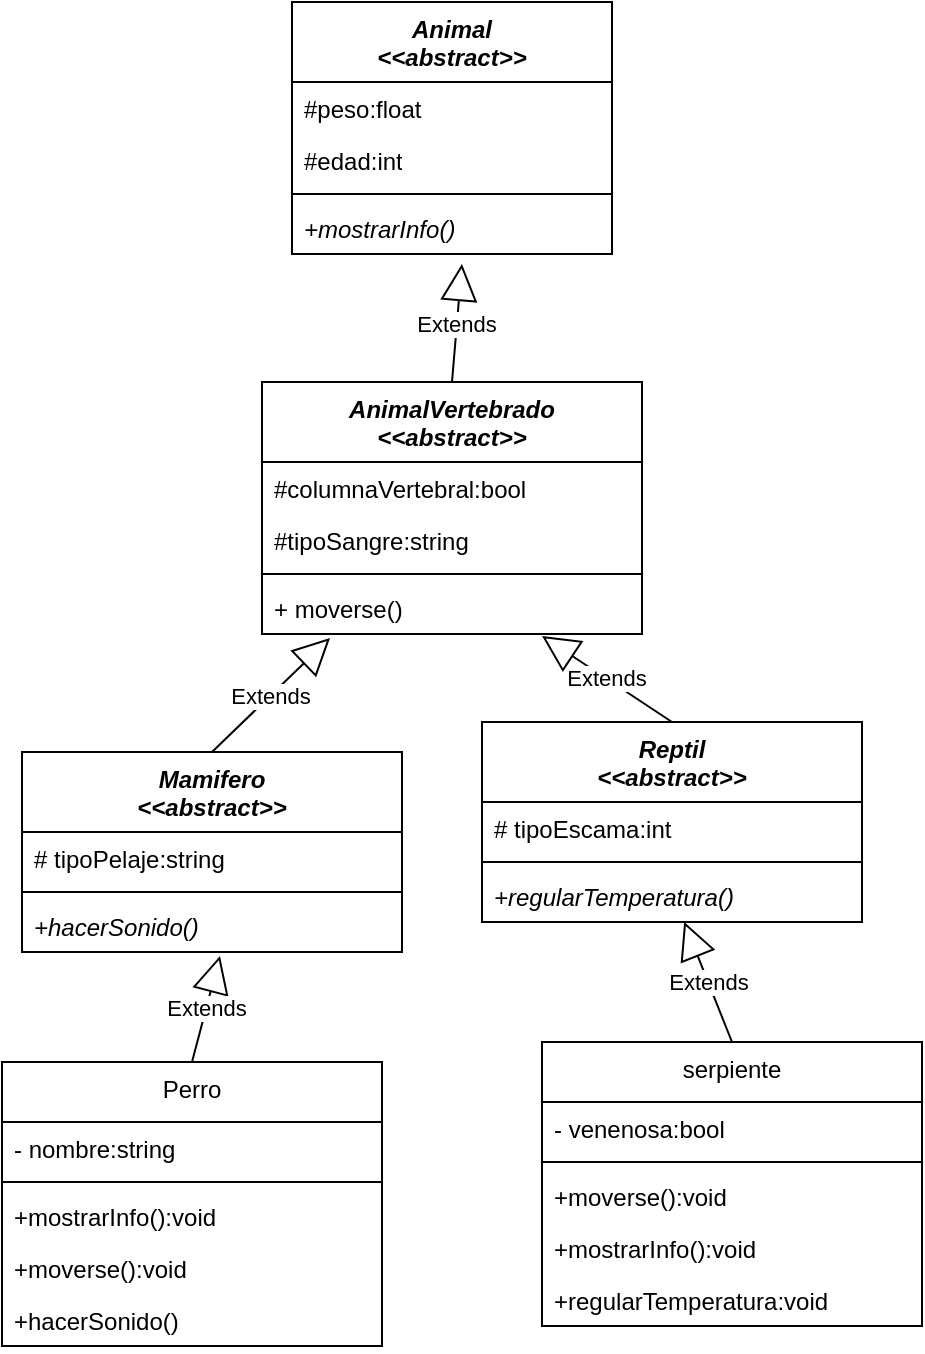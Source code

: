<mxfile version="24.8.1">
  <diagram name="Página-1" id="ggZcHVy0PSfSkl5ASgoR">
    <mxGraphModel dx="435" dy="425" grid="1" gridSize="10" guides="1" tooltips="1" connect="1" arrows="1" fold="1" page="1" pageScale="1" pageWidth="827" pageHeight="1169" math="0" shadow="0">
      <root>
        <mxCell id="0" />
        <mxCell id="1" parent="0" />
        <mxCell id="OESV_r1HYKynZpGPRfqN-1" value="&lt;div&gt;&lt;i&gt;Animal&lt;/i&gt;&lt;/div&gt;&lt;i&gt;&amp;lt;&amp;lt;abstract&amp;gt;&amp;gt;&lt;/i&gt;" style="swimlane;fontStyle=1;align=center;verticalAlign=top;childLayout=stackLayout;horizontal=1;startSize=40;horizontalStack=0;resizeParent=1;resizeParentMax=0;resizeLast=0;collapsible=1;marginBottom=0;whiteSpace=wrap;html=1;" vertex="1" parent="1">
          <mxGeometry x="325" y="160" width="160" height="126" as="geometry" />
        </mxCell>
        <mxCell id="OESV_r1HYKynZpGPRfqN-2" value="#peso:float&lt;div&gt;&lt;br&gt;&lt;/div&gt;" style="text;strokeColor=none;fillColor=none;align=left;verticalAlign=top;spacingLeft=4;spacingRight=4;overflow=hidden;rotatable=0;points=[[0,0.5],[1,0.5]];portConstraint=eastwest;whiteSpace=wrap;html=1;" vertex="1" parent="OESV_r1HYKynZpGPRfqN-1">
          <mxGeometry y="40" width="160" height="26" as="geometry" />
        </mxCell>
        <mxCell id="OESV_r1HYKynZpGPRfqN-5" value="#edad:int&lt;div&gt;&lt;br&gt;&lt;/div&gt;" style="text;strokeColor=none;fillColor=none;align=left;verticalAlign=top;spacingLeft=4;spacingRight=4;overflow=hidden;rotatable=0;points=[[0,0.5],[1,0.5]];portConstraint=eastwest;whiteSpace=wrap;html=1;" vertex="1" parent="OESV_r1HYKynZpGPRfqN-1">
          <mxGeometry y="66" width="160" height="26" as="geometry" />
        </mxCell>
        <mxCell id="OESV_r1HYKynZpGPRfqN-3" value="" style="line;strokeWidth=1;fillColor=none;align=left;verticalAlign=middle;spacingTop=-1;spacingLeft=3;spacingRight=3;rotatable=0;labelPosition=right;points=[];portConstraint=eastwest;strokeColor=inherit;" vertex="1" parent="OESV_r1HYKynZpGPRfqN-1">
          <mxGeometry y="92" width="160" height="8" as="geometry" />
        </mxCell>
        <mxCell id="OESV_r1HYKynZpGPRfqN-4" value="&lt;i&gt;+mostrarInfo()&lt;/i&gt;" style="text;strokeColor=none;fillColor=none;align=left;verticalAlign=top;spacingLeft=4;spacingRight=4;overflow=hidden;rotatable=0;points=[[0,0.5],[1,0.5]];portConstraint=eastwest;whiteSpace=wrap;html=1;" vertex="1" parent="OESV_r1HYKynZpGPRfqN-1">
          <mxGeometry y="100" width="160" height="26" as="geometry" />
        </mxCell>
        <mxCell id="OESV_r1HYKynZpGPRfqN-7" value="&lt;div&gt;&lt;i&gt;AnimalVertebrado&lt;/i&gt;&lt;/div&gt;&lt;i&gt;&amp;lt;&amp;lt;abstract&amp;gt;&amp;gt;&lt;/i&gt;" style="swimlane;fontStyle=1;align=center;verticalAlign=top;childLayout=stackLayout;horizontal=1;startSize=40;horizontalStack=0;resizeParent=1;resizeParentMax=0;resizeLast=0;collapsible=1;marginBottom=0;whiteSpace=wrap;html=1;" vertex="1" parent="1">
          <mxGeometry x="310" y="350" width="190" height="126" as="geometry" />
        </mxCell>
        <mxCell id="OESV_r1HYKynZpGPRfqN-13" value="#columnaVertebral:bool&lt;div&gt;&lt;br&gt;&lt;div&gt;&lt;br&gt;&lt;/div&gt;&lt;/div&gt;" style="text;strokeColor=none;fillColor=none;align=left;verticalAlign=top;spacingLeft=4;spacingRight=4;overflow=hidden;rotatable=0;points=[[0,0.5],[1,0.5]];portConstraint=eastwest;whiteSpace=wrap;html=1;" vertex="1" parent="OESV_r1HYKynZpGPRfqN-7">
          <mxGeometry y="40" width="190" height="26" as="geometry" />
        </mxCell>
        <mxCell id="OESV_r1HYKynZpGPRfqN-9" value="#tipoSangre:string&lt;div&gt;&lt;br&gt;&lt;div&gt;&lt;br&gt;&lt;/div&gt;&lt;/div&gt;" style="text;strokeColor=none;fillColor=none;align=left;verticalAlign=top;spacingLeft=4;spacingRight=4;overflow=hidden;rotatable=0;points=[[0,0.5],[1,0.5]];portConstraint=eastwest;whiteSpace=wrap;html=1;" vertex="1" parent="OESV_r1HYKynZpGPRfqN-7">
          <mxGeometry y="66" width="190" height="26" as="geometry" />
        </mxCell>
        <mxCell id="OESV_r1HYKynZpGPRfqN-10" value="" style="line;strokeWidth=1;fillColor=none;align=left;verticalAlign=middle;spacingTop=-1;spacingLeft=3;spacingRight=3;rotatable=0;labelPosition=right;points=[];portConstraint=eastwest;strokeColor=inherit;" vertex="1" parent="OESV_r1HYKynZpGPRfqN-7">
          <mxGeometry y="92" width="190" height="8" as="geometry" />
        </mxCell>
        <mxCell id="OESV_r1HYKynZpGPRfqN-14" value="&lt;span style=&quot;--tw-border-spacing-x: 0; --tw-border-spacing-y: 0; --tw-translate-x: 0; --tw-translate-y: 0; --tw-rotate: 0; --tw-skew-x: 0; --tw-skew-y: 0; --tw-scale-x: 1; --tw-scale-y: 1; --tw-pan-x: ; --tw-pan-y: ; --tw-pinch-zoom: ; --tw-scroll-snap-strictness: proximity; --tw-ordinal: ; --tw-slashed-zero: ; --tw-numeric-figure: ; --tw-numeric-spacing: ; --tw-numeric-fraction: ; --tw-ring-inset: ; --tw-ring-offset-width: 0px; --tw-ring-offset-color: #fff; --tw-ring-color: rgb(59 130 246 / .5); --tw-ring-offset-shadow: 0 0 #0000; --tw-ring-shadow: 0 0 #0000; --tw-shadow: 0 0 #0000; --tw-shadow-colored: 0 0 #0000; --tw-blur: ; --tw-brightness: ; --tw-contrast: ; --tw-grayscale: ; --tw-hue-rotate: ; --tw-invert: ; --tw-saturate: ; --tw-sepia: ; --tw-drop-shadow: ; --tw-backdrop-blur: ; --tw-backdrop-brightness: ; --tw-backdrop-contrast: ; --tw-backdrop-grayscale: ; --tw-backdrop-hue-rotate: ; --tw-backdrop-invert: ; --tw-backdrop-opacity: ; --tw-backdrop-saturate: ; --tw-backdrop-sepia: ;&quot;&gt;+ moverse()&lt;/span&gt;" style="text;strokeColor=none;fillColor=none;align=left;verticalAlign=top;spacingLeft=4;spacingRight=4;overflow=hidden;rotatable=0;points=[[0,0.5],[1,0.5]];portConstraint=eastwest;whiteSpace=wrap;html=1;" vertex="1" parent="OESV_r1HYKynZpGPRfqN-7">
          <mxGeometry y="100" width="190" height="26" as="geometry" />
        </mxCell>
        <mxCell id="OESV_r1HYKynZpGPRfqN-15" value="&lt;div&gt;&lt;i&gt;Mamifero&lt;/i&gt;&lt;/div&gt;&lt;i&gt;&amp;lt;&amp;lt;abstract&amp;gt;&amp;gt;&lt;/i&gt;" style="swimlane;fontStyle=1;align=center;verticalAlign=top;childLayout=stackLayout;horizontal=1;startSize=40;horizontalStack=0;resizeParent=1;resizeParentMax=0;resizeLast=0;collapsible=1;marginBottom=0;whiteSpace=wrap;html=1;" vertex="1" parent="1">
          <mxGeometry x="190" y="535" width="190" height="100" as="geometry" />
        </mxCell>
        <mxCell id="OESV_r1HYKynZpGPRfqN-16" value="# tipoPelaje:string&lt;div&gt;&lt;br&gt;&lt;/div&gt;" style="text;strokeColor=none;fillColor=none;align=left;verticalAlign=top;spacingLeft=4;spacingRight=4;overflow=hidden;rotatable=0;points=[[0,0.5],[1,0.5]];portConstraint=eastwest;whiteSpace=wrap;html=1;" vertex="1" parent="OESV_r1HYKynZpGPRfqN-15">
          <mxGeometry y="40" width="190" height="26" as="geometry" />
        </mxCell>
        <mxCell id="OESV_r1HYKynZpGPRfqN-19" value="" style="line;strokeWidth=1;fillColor=none;align=left;verticalAlign=middle;spacingTop=-1;spacingLeft=3;spacingRight=3;rotatable=0;labelPosition=right;points=[];portConstraint=eastwest;strokeColor=inherit;" vertex="1" parent="OESV_r1HYKynZpGPRfqN-15">
          <mxGeometry y="66" width="190" height="8" as="geometry" />
        </mxCell>
        <mxCell id="OESV_r1HYKynZpGPRfqN-22" value="&lt;i style=&quot;--tw-border-spacing-x: 0; --tw-border-spacing-y: 0; --tw-translate-x: 0; --tw-translate-y: 0; --tw-rotate: 0; --tw-skew-x: 0; --tw-skew-y: 0; --tw-scale-x: 1; --tw-scale-y: 1; --tw-pan-x: ; --tw-pan-y: ; --tw-pinch-zoom: ; --tw-scroll-snap-strictness: proximity; --tw-ordinal: ; --tw-slashed-zero: ; --tw-numeric-figure: ; --tw-numeric-spacing: ; --tw-numeric-fraction: ; --tw-ring-inset: ; --tw-ring-offset-width: 0px; --tw-ring-offset-color: #fff; --tw-ring-color: rgb(59 130 246 / .5); --tw-ring-offset-shadow: 0 0 #0000; --tw-ring-shadow: 0 0 #0000; --tw-shadow: 0 0 #0000; --tw-shadow-colored: 0 0 #0000; --tw-blur: ; --tw-brightness: ; --tw-contrast: ; --tw-grayscale: ; --tw-hue-rotate: ; --tw-invert: ; --tw-saturate: ; --tw-sepia: ; --tw-drop-shadow: ; --tw-backdrop-blur: ; --tw-backdrop-brightness: ; --tw-backdrop-contrast: ; --tw-backdrop-grayscale: ; --tw-backdrop-hue-rotate: ; --tw-backdrop-invert: ; --tw-backdrop-opacity: ; --tw-backdrop-saturate: ; --tw-backdrop-sepia: ;&quot;&gt;+hacerSonido()&lt;/i&gt;" style="text;strokeColor=none;fillColor=none;align=left;verticalAlign=top;spacingLeft=4;spacingRight=4;overflow=hidden;rotatable=0;points=[[0,0.5],[1,0.5]];portConstraint=eastwest;whiteSpace=wrap;html=1;" vertex="1" parent="OESV_r1HYKynZpGPRfqN-15">
          <mxGeometry y="74" width="190" height="26" as="geometry" />
        </mxCell>
        <mxCell id="OESV_r1HYKynZpGPRfqN-23" value="&lt;div&gt;&lt;i&gt;Reptil&lt;/i&gt;&lt;/div&gt;&lt;i&gt;&amp;lt;&amp;lt;abstract&amp;gt;&amp;gt;&lt;/i&gt;" style="swimlane;fontStyle=1;align=center;verticalAlign=top;childLayout=stackLayout;horizontal=1;startSize=40;horizontalStack=0;resizeParent=1;resizeParentMax=0;resizeLast=0;collapsible=1;marginBottom=0;whiteSpace=wrap;html=1;" vertex="1" parent="1">
          <mxGeometry x="420" y="520" width="190" height="100" as="geometry" />
        </mxCell>
        <mxCell id="OESV_r1HYKynZpGPRfqN-24" value="# tipoEscama:int&lt;div&gt;&lt;br&gt;&lt;/div&gt;" style="text;strokeColor=none;fillColor=none;align=left;verticalAlign=top;spacingLeft=4;spacingRight=4;overflow=hidden;rotatable=0;points=[[0,0.5],[1,0.5]];portConstraint=eastwest;whiteSpace=wrap;html=1;" vertex="1" parent="OESV_r1HYKynZpGPRfqN-23">
          <mxGeometry y="40" width="190" height="26" as="geometry" />
        </mxCell>
        <mxCell id="OESV_r1HYKynZpGPRfqN-27" value="" style="line;strokeWidth=1;fillColor=none;align=left;verticalAlign=middle;spacingTop=-1;spacingLeft=3;spacingRight=3;rotatable=0;labelPosition=right;points=[];portConstraint=eastwest;strokeColor=inherit;" vertex="1" parent="OESV_r1HYKynZpGPRfqN-23">
          <mxGeometry y="66" width="190" height="8" as="geometry" />
        </mxCell>
        <mxCell id="OESV_r1HYKynZpGPRfqN-30" value="&lt;i&gt;+regularTemperatura()&lt;/i&gt;" style="text;strokeColor=none;fillColor=none;align=left;verticalAlign=top;spacingLeft=4;spacingRight=4;overflow=hidden;rotatable=0;points=[[0,0.5],[1,0.5]];portConstraint=eastwest;whiteSpace=wrap;html=1;" vertex="1" parent="OESV_r1HYKynZpGPRfqN-23">
          <mxGeometry y="74" width="190" height="26" as="geometry" />
        </mxCell>
        <mxCell id="OESV_r1HYKynZpGPRfqN-33" value="Extends" style="endArrow=block;endSize=16;endFill=0;html=1;rounded=0;entryX=0.531;entryY=1.192;entryDx=0;entryDy=0;entryPerimeter=0;exitX=0.5;exitY=0;exitDx=0;exitDy=0;" edge="1" parent="1" source="OESV_r1HYKynZpGPRfqN-7" target="OESV_r1HYKynZpGPRfqN-4">
          <mxGeometry width="160" relative="1" as="geometry">
            <mxPoint x="405" y="380" as="sourcePoint" />
            <mxPoint x="520" y="360" as="targetPoint" />
          </mxGeometry>
        </mxCell>
        <mxCell id="OESV_r1HYKynZpGPRfqN-34" value="Extends" style="endArrow=block;endSize=16;endFill=0;html=1;rounded=0;entryX=0.179;entryY=1.077;entryDx=0;entryDy=0;exitX=0.5;exitY=0;exitDx=0;exitDy=0;entryPerimeter=0;" edge="1" parent="1" source="OESV_r1HYKynZpGPRfqN-15" target="OESV_r1HYKynZpGPRfqN-14">
          <mxGeometry width="160" relative="1" as="geometry">
            <mxPoint x="415" y="390" as="sourcePoint" />
            <mxPoint x="333.94" y="506.004" as="targetPoint" />
          </mxGeometry>
        </mxCell>
        <mxCell id="OESV_r1HYKynZpGPRfqN-35" value="Extends" style="endArrow=block;endSize=16;endFill=0;html=1;rounded=0;exitX=0.5;exitY=0;exitDx=0;exitDy=0;entryX=0.737;entryY=1.038;entryDx=0;entryDy=0;entryPerimeter=0;" edge="1" parent="1" source="OESV_r1HYKynZpGPRfqN-23" target="OESV_r1HYKynZpGPRfqN-14">
          <mxGeometry width="160" relative="1" as="geometry">
            <mxPoint x="275" y="620" as="sourcePoint" />
            <mxPoint x="464.09" y="499.01" as="targetPoint" />
          </mxGeometry>
        </mxCell>
        <mxCell id="OESV_r1HYKynZpGPRfqN-36" value="&lt;span style=&quot;font-weight: normal;&quot;&gt;Perro&lt;/span&gt;" style="swimlane;fontStyle=1;align=center;verticalAlign=top;childLayout=stackLayout;horizontal=1;startSize=30;horizontalStack=0;resizeParent=1;resizeParentMax=0;resizeLast=0;collapsible=1;marginBottom=0;whiteSpace=wrap;html=1;" vertex="1" parent="1">
          <mxGeometry x="180" y="690" width="190" height="142" as="geometry" />
        </mxCell>
        <mxCell id="OESV_r1HYKynZpGPRfqN-37" value="- nombre:string&lt;div&gt;&lt;br&gt;&lt;/div&gt;" style="text;strokeColor=none;fillColor=none;align=left;verticalAlign=top;spacingLeft=4;spacingRight=4;overflow=hidden;rotatable=0;points=[[0,0.5],[1,0.5]];portConstraint=eastwest;whiteSpace=wrap;html=1;" vertex="1" parent="OESV_r1HYKynZpGPRfqN-36">
          <mxGeometry y="30" width="190" height="26" as="geometry" />
        </mxCell>
        <mxCell id="OESV_r1HYKynZpGPRfqN-38" value="" style="line;strokeWidth=1;fillColor=none;align=left;verticalAlign=middle;spacingTop=-1;spacingLeft=3;spacingRight=3;rotatable=0;labelPosition=right;points=[];portConstraint=eastwest;strokeColor=inherit;" vertex="1" parent="OESV_r1HYKynZpGPRfqN-36">
          <mxGeometry y="56" width="190" height="8" as="geometry" />
        </mxCell>
        <mxCell id="OESV_r1HYKynZpGPRfqN-51" value="&lt;span style=&quot;--tw-border-spacing-x: 0; --tw-border-spacing-y: 0; --tw-translate-x: 0; --tw-translate-y: 0; --tw-rotate: 0; --tw-skew-x: 0; --tw-skew-y: 0; --tw-scale-x: 1; --tw-scale-y: 1; --tw-pan-x: ; --tw-pan-y: ; --tw-pinch-zoom: ; --tw-scroll-snap-strictness: proximity; --tw-ordinal: ; --tw-slashed-zero: ; --tw-numeric-figure: ; --tw-numeric-spacing: ; --tw-numeric-fraction: ; --tw-ring-inset: ; --tw-ring-offset-width: 0px; --tw-ring-offset-color: #fff; --tw-ring-color: rgb(59 130 246 / .5); --tw-ring-offset-shadow: 0 0 #0000; --tw-ring-shadow: 0 0 #0000; --tw-shadow: 0 0 #0000; --tw-shadow-colored: 0 0 #0000; --tw-blur: ; --tw-brightness: ; --tw-contrast: ; --tw-grayscale: ; --tw-hue-rotate: ; --tw-invert: ; --tw-saturate: ; --tw-sepia: ; --tw-drop-shadow: ; --tw-backdrop-blur: ; --tw-backdrop-brightness: ; --tw-backdrop-contrast: ; --tw-backdrop-grayscale: ; --tw-backdrop-hue-rotate: ; --tw-backdrop-invert: ; --tw-backdrop-opacity: ; --tw-backdrop-saturate: ; --tw-backdrop-sepia: ;&quot;&gt;+mostrarInfo():void&lt;/span&gt;" style="text;strokeColor=none;fillColor=none;align=left;verticalAlign=top;spacingLeft=4;spacingRight=4;overflow=hidden;rotatable=0;points=[[0,0.5],[1,0.5]];portConstraint=eastwest;whiteSpace=wrap;html=1;" vertex="1" parent="OESV_r1HYKynZpGPRfqN-36">
          <mxGeometry y="64" width="190" height="26" as="geometry" />
        </mxCell>
        <mxCell id="OESV_r1HYKynZpGPRfqN-52" value="&lt;span style=&quot;--tw-border-spacing-x: 0; --tw-border-spacing-y: 0; --tw-translate-x: 0; --tw-translate-y: 0; --tw-rotate: 0; --tw-skew-x: 0; --tw-skew-y: 0; --tw-scale-x: 1; --tw-scale-y: 1; --tw-pan-x: ; --tw-pan-y: ; --tw-pinch-zoom: ; --tw-scroll-snap-strictness: proximity; --tw-ordinal: ; --tw-slashed-zero: ; --tw-numeric-figure: ; --tw-numeric-spacing: ; --tw-numeric-fraction: ; --tw-ring-inset: ; --tw-ring-offset-width: 0px; --tw-ring-offset-color: #fff; --tw-ring-color: rgb(59 130 246 / .5); --tw-ring-offset-shadow: 0 0 #0000; --tw-ring-shadow: 0 0 #0000; --tw-shadow: 0 0 #0000; --tw-shadow-colored: 0 0 #0000; --tw-blur: ; --tw-brightness: ; --tw-contrast: ; --tw-grayscale: ; --tw-hue-rotate: ; --tw-invert: ; --tw-saturate: ; --tw-sepia: ; --tw-drop-shadow: ; --tw-backdrop-blur: ; --tw-backdrop-brightness: ; --tw-backdrop-contrast: ; --tw-backdrop-grayscale: ; --tw-backdrop-hue-rotate: ; --tw-backdrop-invert: ; --tw-backdrop-opacity: ; --tw-backdrop-saturate: ; --tw-backdrop-sepia: ;&quot;&gt;+moverse():void&lt;/span&gt;" style="text;strokeColor=none;fillColor=none;align=left;verticalAlign=top;spacingLeft=4;spacingRight=4;overflow=hidden;rotatable=0;points=[[0,0.5],[1,0.5]];portConstraint=eastwest;whiteSpace=wrap;html=1;" vertex="1" parent="OESV_r1HYKynZpGPRfqN-36">
          <mxGeometry y="90" width="190" height="26" as="geometry" />
        </mxCell>
        <mxCell id="OESV_r1HYKynZpGPRfqN-40" value="&lt;span style=&quot;--tw-border-spacing-x: 0; --tw-border-spacing-y: 0; --tw-translate-x: 0; --tw-translate-y: 0; --tw-rotate: 0; --tw-skew-x: 0; --tw-skew-y: 0; --tw-scale-x: 1; --tw-scale-y: 1; --tw-pan-x: ; --tw-pan-y: ; --tw-pinch-zoom: ; --tw-scroll-snap-strictness: proximity; --tw-ordinal: ; --tw-slashed-zero: ; --tw-numeric-figure: ; --tw-numeric-spacing: ; --tw-numeric-fraction: ; --tw-ring-inset: ; --tw-ring-offset-width: 0px; --tw-ring-offset-color: #fff; --tw-ring-color: rgb(59 130 246 / .5); --tw-ring-offset-shadow: 0 0 #0000; --tw-ring-shadow: 0 0 #0000; --tw-shadow: 0 0 #0000; --tw-shadow-colored: 0 0 #0000; --tw-blur: ; --tw-brightness: ; --tw-contrast: ; --tw-grayscale: ; --tw-hue-rotate: ; --tw-invert: ; --tw-saturate: ; --tw-sepia: ; --tw-drop-shadow: ; --tw-backdrop-blur: ; --tw-backdrop-brightness: ; --tw-backdrop-contrast: ; --tw-backdrop-grayscale: ; --tw-backdrop-hue-rotate: ; --tw-backdrop-invert: ; --tw-backdrop-opacity: ; --tw-backdrop-saturate: ; --tw-backdrop-sepia: ;&quot;&gt;+hacerSonido()&lt;/span&gt;" style="text;strokeColor=none;fillColor=none;align=left;verticalAlign=top;spacingLeft=4;spacingRight=4;overflow=hidden;rotatable=0;points=[[0,0.5],[1,0.5]];portConstraint=eastwest;whiteSpace=wrap;html=1;" vertex="1" parent="OESV_r1HYKynZpGPRfqN-36">
          <mxGeometry y="116" width="190" height="26" as="geometry" />
        </mxCell>
        <mxCell id="OESV_r1HYKynZpGPRfqN-42" value="&lt;span style=&quot;font-weight: normal;&quot;&gt;serpiente&lt;/span&gt;" style="swimlane;fontStyle=1;align=center;verticalAlign=top;childLayout=stackLayout;horizontal=1;startSize=30;horizontalStack=0;resizeParent=1;resizeParentMax=0;resizeLast=0;collapsible=1;marginBottom=0;whiteSpace=wrap;html=1;" vertex="1" parent="1">
          <mxGeometry x="450" y="680" width="190" height="142" as="geometry" />
        </mxCell>
        <mxCell id="OESV_r1HYKynZpGPRfqN-43" value="- venenosa:bool&lt;div&gt;&lt;br&gt;&lt;/div&gt;" style="text;strokeColor=none;fillColor=none;align=left;verticalAlign=top;spacingLeft=4;spacingRight=4;overflow=hidden;rotatable=0;points=[[0,0.5],[1,0.5]];portConstraint=eastwest;whiteSpace=wrap;html=1;" vertex="1" parent="OESV_r1HYKynZpGPRfqN-42">
          <mxGeometry y="30" width="190" height="26" as="geometry" />
        </mxCell>
        <mxCell id="OESV_r1HYKynZpGPRfqN-44" value="" style="line;strokeWidth=1;fillColor=none;align=left;verticalAlign=middle;spacingTop=-1;spacingLeft=3;spacingRight=3;rotatable=0;labelPosition=right;points=[];portConstraint=eastwest;strokeColor=inherit;" vertex="1" parent="OESV_r1HYKynZpGPRfqN-42">
          <mxGeometry y="56" width="190" height="8" as="geometry" />
        </mxCell>
        <mxCell id="OESV_r1HYKynZpGPRfqN-46" value="&lt;span style=&quot;--tw-border-spacing-x: 0; --tw-border-spacing-y: 0; --tw-translate-x: 0; --tw-translate-y: 0; --tw-rotate: 0; --tw-skew-x: 0; --tw-skew-y: 0; --tw-scale-x: 1; --tw-scale-y: 1; --tw-pan-x: ; --tw-pan-y: ; --tw-pinch-zoom: ; --tw-scroll-snap-strictness: proximity; --tw-ordinal: ; --tw-slashed-zero: ; --tw-numeric-figure: ; --tw-numeric-spacing: ; --tw-numeric-fraction: ; --tw-ring-inset: ; --tw-ring-offset-width: 0px; --tw-ring-offset-color: #fff; --tw-ring-color: rgb(59 130 246 / .5); --tw-ring-offset-shadow: 0 0 #0000; --tw-ring-shadow: 0 0 #0000; --tw-shadow: 0 0 #0000; --tw-shadow-colored: 0 0 #0000; --tw-blur: ; --tw-brightness: ; --tw-contrast: ; --tw-grayscale: ; --tw-hue-rotate: ; --tw-invert: ; --tw-saturate: ; --tw-sepia: ; --tw-drop-shadow: ; --tw-backdrop-blur: ; --tw-backdrop-brightness: ; --tw-backdrop-contrast: ; --tw-backdrop-grayscale: ; --tw-backdrop-hue-rotate: ; --tw-backdrop-invert: ; --tw-backdrop-opacity: ; --tw-backdrop-saturate: ; --tw-backdrop-sepia: ;&quot;&gt;+moverse():void&lt;/span&gt;" style="text;strokeColor=none;fillColor=none;align=left;verticalAlign=top;spacingLeft=4;spacingRight=4;overflow=hidden;rotatable=0;points=[[0,0.5],[1,0.5]];portConstraint=eastwest;whiteSpace=wrap;html=1;" vertex="1" parent="OESV_r1HYKynZpGPRfqN-42">
          <mxGeometry y="64" width="190" height="26" as="geometry" />
        </mxCell>
        <mxCell id="OESV_r1HYKynZpGPRfqN-53" value="&lt;span style=&quot;--tw-border-spacing-x: 0; --tw-border-spacing-y: 0; --tw-translate-x: 0; --tw-translate-y: 0; --tw-rotate: 0; --tw-skew-x: 0; --tw-skew-y: 0; --tw-scale-x: 1; --tw-scale-y: 1; --tw-pan-x: ; --tw-pan-y: ; --tw-pinch-zoom: ; --tw-scroll-snap-strictness: proximity; --tw-ordinal: ; --tw-slashed-zero: ; --tw-numeric-figure: ; --tw-numeric-spacing: ; --tw-numeric-fraction: ; --tw-ring-inset: ; --tw-ring-offset-width: 0px; --tw-ring-offset-color: #fff; --tw-ring-color: rgb(59 130 246 / .5); --tw-ring-offset-shadow: 0 0 #0000; --tw-ring-shadow: 0 0 #0000; --tw-shadow: 0 0 #0000; --tw-shadow-colored: 0 0 #0000; --tw-blur: ; --tw-brightness: ; --tw-contrast: ; --tw-grayscale: ; --tw-hue-rotate: ; --tw-invert: ; --tw-saturate: ; --tw-sepia: ; --tw-drop-shadow: ; --tw-backdrop-blur: ; --tw-backdrop-brightness: ; --tw-backdrop-contrast: ; --tw-backdrop-grayscale: ; --tw-backdrop-hue-rotate: ; --tw-backdrop-invert: ; --tw-backdrop-opacity: ; --tw-backdrop-saturate: ; --tw-backdrop-sepia: ;&quot;&gt;+mostrarInfo():void&lt;/span&gt;" style="text;strokeColor=none;fillColor=none;align=left;verticalAlign=top;spacingLeft=4;spacingRight=4;overflow=hidden;rotatable=0;points=[[0,0.5],[1,0.5]];portConstraint=eastwest;whiteSpace=wrap;html=1;" vertex="1" parent="OESV_r1HYKynZpGPRfqN-42">
          <mxGeometry y="90" width="190" height="26" as="geometry" />
        </mxCell>
        <mxCell id="OESV_r1HYKynZpGPRfqN-47" value="&lt;span style=&quot;--tw-border-spacing-x: 0; --tw-border-spacing-y: 0; --tw-translate-x: 0; --tw-translate-y: 0; --tw-rotate: 0; --tw-skew-x: 0; --tw-skew-y: 0; --tw-scale-x: 1; --tw-scale-y: 1; --tw-pan-x: ; --tw-pan-y: ; --tw-pinch-zoom: ; --tw-scroll-snap-strictness: proximity; --tw-ordinal: ; --tw-slashed-zero: ; --tw-numeric-figure: ; --tw-numeric-spacing: ; --tw-numeric-fraction: ; --tw-ring-inset: ; --tw-ring-offset-width: 0px; --tw-ring-offset-color: #fff; --tw-ring-color: rgb(59 130 246 / .5); --tw-ring-offset-shadow: 0 0 #0000; --tw-ring-shadow: 0 0 #0000; --tw-shadow: 0 0 #0000; --tw-shadow-colored: 0 0 #0000; --tw-blur: ; --tw-brightness: ; --tw-contrast: ; --tw-grayscale: ; --tw-hue-rotate: ; --tw-invert: ; --tw-saturate: ; --tw-sepia: ; --tw-drop-shadow: ; --tw-backdrop-blur: ; --tw-backdrop-brightness: ; --tw-backdrop-contrast: ; --tw-backdrop-grayscale: ; --tw-backdrop-hue-rotate: ; --tw-backdrop-invert: ; --tw-backdrop-opacity: ; --tw-backdrop-saturate: ; --tw-backdrop-sepia: ;&quot;&gt;+regularTemperatura:void&lt;/span&gt;" style="text;strokeColor=none;fillColor=none;align=left;verticalAlign=top;spacingLeft=4;spacingRight=4;overflow=hidden;rotatable=0;points=[[0,0.5],[1,0.5]];portConstraint=eastwest;whiteSpace=wrap;html=1;" vertex="1" parent="OESV_r1HYKynZpGPRfqN-42">
          <mxGeometry y="116" width="190" height="26" as="geometry" />
        </mxCell>
        <mxCell id="OESV_r1HYKynZpGPRfqN-48" value="Extends" style="endArrow=block;endSize=16;endFill=0;html=1;rounded=0;exitX=0.5;exitY=0;exitDx=0;exitDy=0;entryX=0.521;entryY=1.077;entryDx=0;entryDy=0;entryPerimeter=0;" edge="1" parent="1" source="OESV_r1HYKynZpGPRfqN-36" target="OESV_r1HYKynZpGPRfqN-22">
          <mxGeometry width="160" relative="1" as="geometry">
            <mxPoint x="270" y="840" as="sourcePoint" />
            <mxPoint x="430" y="840" as="targetPoint" />
          </mxGeometry>
        </mxCell>
        <mxCell id="OESV_r1HYKynZpGPRfqN-49" value="Extends" style="endArrow=block;endSize=16;endFill=0;html=1;rounded=0;exitX=0.5;exitY=0;exitDx=0;exitDy=0;entryX=0.532;entryY=1;entryDx=0;entryDy=0;entryPerimeter=0;" edge="1" parent="1" source="OESV_r1HYKynZpGPRfqN-42" target="OESV_r1HYKynZpGPRfqN-30">
          <mxGeometry width="160" relative="1" as="geometry">
            <mxPoint x="275" y="830" as="sourcePoint" />
            <mxPoint x="279" y="774" as="targetPoint" />
          </mxGeometry>
        </mxCell>
      </root>
    </mxGraphModel>
  </diagram>
</mxfile>

